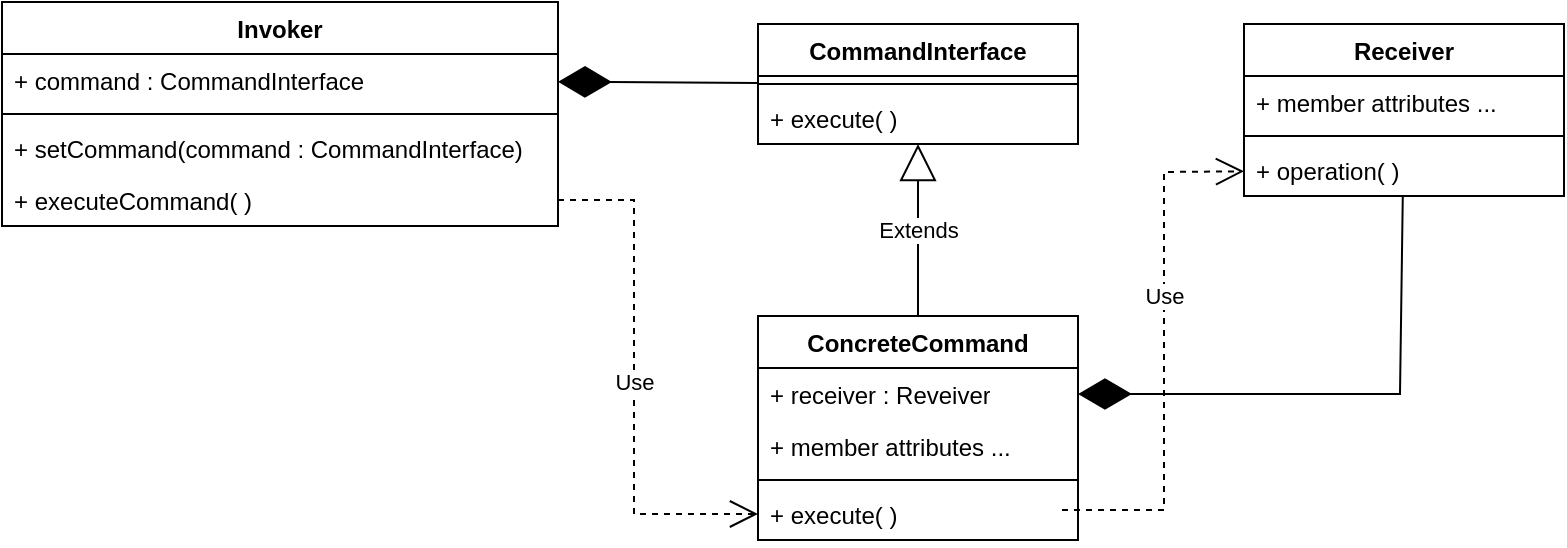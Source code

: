 <mxfile version="26.0.14" pages="3">
  <diagram name="theory" id="9xlonMMerzuQ9ZAtcu91">
    <mxGraphModel dx="1120" dy="387" grid="0" gridSize="10" guides="1" tooltips="1" connect="1" arrows="1" fold="1" page="1" pageScale="1" pageWidth="850" pageHeight="1100" math="0" shadow="0">
      <root>
        <mxCell id="0" />
        <mxCell id="1" parent="0" />
        <mxCell id="SeDuTZWqcgF16KZMtJj3-19" value="CommandInterface" style="swimlane;fontStyle=1;align=center;verticalAlign=top;childLayout=stackLayout;horizontal=1;startSize=26;horizontalStack=0;resizeParent=1;resizeParentMax=0;resizeLast=0;collapsible=1;marginBottom=0;whiteSpace=wrap;html=1;" parent="1" vertex="1">
          <mxGeometry x="421" y="110" width="160" height="60" as="geometry" />
        </mxCell>
        <mxCell id="SeDuTZWqcgF16KZMtJj3-21" value="" style="line;strokeWidth=1;fillColor=none;align=left;verticalAlign=middle;spacingTop=-1;spacingLeft=3;spacingRight=3;rotatable=0;labelPosition=right;points=[];portConstraint=eastwest;strokeColor=inherit;" parent="SeDuTZWqcgF16KZMtJj3-19" vertex="1">
          <mxGeometry y="26" width="160" height="8" as="geometry" />
        </mxCell>
        <mxCell id="SeDuTZWqcgF16KZMtJj3-22" value="+ execute( )&amp;nbsp;" style="text;strokeColor=none;fillColor=none;align=left;verticalAlign=top;spacingLeft=4;spacingRight=4;overflow=hidden;rotatable=0;points=[[0,0.5],[1,0.5]];portConstraint=eastwest;whiteSpace=wrap;html=1;" parent="SeDuTZWqcgF16KZMtJj3-19" vertex="1">
          <mxGeometry y="34" width="160" height="26" as="geometry" />
        </mxCell>
        <mxCell id="SeDuTZWqcgF16KZMtJj3-27" value="ConcreteCommand" style="swimlane;fontStyle=1;align=center;verticalAlign=top;childLayout=stackLayout;horizontal=1;startSize=26;horizontalStack=0;resizeParent=1;resizeParentMax=0;resizeLast=0;collapsible=1;marginBottom=0;whiteSpace=wrap;html=1;" parent="1" vertex="1">
          <mxGeometry x="421" y="256" width="160" height="112" as="geometry" />
        </mxCell>
        <mxCell id="SeDuTZWqcgF16KZMtJj3-28" value="+ receiver : Reveiver" style="text;strokeColor=none;fillColor=none;align=left;verticalAlign=top;spacingLeft=4;spacingRight=4;overflow=hidden;rotatable=0;points=[[0,0.5],[1,0.5]];portConstraint=eastwest;whiteSpace=wrap;html=1;" parent="SeDuTZWqcgF16KZMtJj3-27" vertex="1">
          <mxGeometry y="26" width="160" height="26" as="geometry" />
        </mxCell>
        <mxCell id="SeDuTZWqcgF16KZMtJj3-49" value="+ member attributes ..." style="text;strokeColor=none;fillColor=none;align=left;verticalAlign=top;spacingLeft=4;spacingRight=4;overflow=hidden;rotatable=0;points=[[0,0.5],[1,0.5]];portConstraint=eastwest;whiteSpace=wrap;html=1;" parent="SeDuTZWqcgF16KZMtJj3-27" vertex="1">
          <mxGeometry y="52" width="160" height="26" as="geometry" />
        </mxCell>
        <mxCell id="SeDuTZWqcgF16KZMtJj3-29" value="" style="line;strokeWidth=1;fillColor=none;align=left;verticalAlign=middle;spacingTop=-1;spacingLeft=3;spacingRight=3;rotatable=0;labelPosition=right;points=[];portConstraint=eastwest;strokeColor=inherit;" parent="SeDuTZWqcgF16KZMtJj3-27" vertex="1">
          <mxGeometry y="78" width="160" height="8" as="geometry" />
        </mxCell>
        <mxCell id="SeDuTZWqcgF16KZMtJj3-30" value="+ execute( )&amp;nbsp;" style="text;strokeColor=none;fillColor=none;align=left;verticalAlign=top;spacingLeft=4;spacingRight=4;overflow=hidden;rotatable=0;points=[[0,0.5],[1,0.5]];portConstraint=eastwest;whiteSpace=wrap;html=1;" parent="SeDuTZWqcgF16KZMtJj3-27" vertex="1">
          <mxGeometry y="86" width="160" height="26" as="geometry" />
        </mxCell>
        <mxCell id="SeDuTZWqcgF16KZMtJj3-32" value="Receiver" style="swimlane;fontStyle=1;align=center;verticalAlign=top;childLayout=stackLayout;horizontal=1;startSize=26;horizontalStack=0;resizeParent=1;resizeParentMax=0;resizeLast=0;collapsible=1;marginBottom=0;whiteSpace=wrap;html=1;" parent="1" vertex="1">
          <mxGeometry x="664" y="110" width="160" height="86" as="geometry" />
        </mxCell>
        <mxCell id="SeDuTZWqcgF16KZMtJj3-33" value="+ member attributes ..." style="text;strokeColor=none;fillColor=none;align=left;verticalAlign=top;spacingLeft=4;spacingRight=4;overflow=hidden;rotatable=0;points=[[0,0.5],[1,0.5]];portConstraint=eastwest;whiteSpace=wrap;html=1;" parent="SeDuTZWqcgF16KZMtJj3-32" vertex="1">
          <mxGeometry y="26" width="160" height="26" as="geometry" />
        </mxCell>
        <mxCell id="SeDuTZWqcgF16KZMtJj3-34" value="" style="line;strokeWidth=1;fillColor=none;align=left;verticalAlign=middle;spacingTop=-1;spacingLeft=3;spacingRight=3;rotatable=0;labelPosition=right;points=[];portConstraint=eastwest;strokeColor=inherit;" parent="SeDuTZWqcgF16KZMtJj3-32" vertex="1">
          <mxGeometry y="52" width="160" height="8" as="geometry" />
        </mxCell>
        <mxCell id="SeDuTZWqcgF16KZMtJj3-35" value="+ operation( )&amp;nbsp;" style="text;strokeColor=none;fillColor=none;align=left;verticalAlign=top;spacingLeft=4;spacingRight=4;overflow=hidden;rotatable=0;points=[[0,0.5],[1,0.5]];portConstraint=eastwest;whiteSpace=wrap;html=1;" parent="SeDuTZWqcgF16KZMtJj3-32" vertex="1">
          <mxGeometry y="60" width="160" height="26" as="geometry" />
        </mxCell>
        <mxCell id="SeDuTZWqcgF16KZMtJj3-38" value="" style="endArrow=diamondThin;endFill=1;endSize=24;html=1;rounded=0;" parent="1" source="SeDuTZWqcgF16KZMtJj3-32" target="SeDuTZWqcgF16KZMtJj3-28" edge="1">
          <mxGeometry width="160" relative="1" as="geometry">
            <mxPoint x="795.18" y="273.001" as="sourcePoint" />
            <mxPoint x="609.004" y="363.23" as="targetPoint" />
            <Array as="points">
              <mxPoint x="742" y="295" />
            </Array>
          </mxGeometry>
        </mxCell>
        <mxCell id="SeDuTZWqcgF16KZMtJj3-40" value="Extends" style="endArrow=block;endSize=16;endFill=0;html=1;rounded=0;exitX=0.5;exitY=0;exitDx=0;exitDy=0;" parent="1" source="SeDuTZWqcgF16KZMtJj3-27" target="SeDuTZWqcgF16KZMtJj3-19" edge="1">
          <mxGeometry width="160" relative="1" as="geometry">
            <mxPoint x="310" y="214" as="sourcePoint" />
            <mxPoint x="470" y="214" as="targetPoint" />
          </mxGeometry>
        </mxCell>
        <mxCell id="SeDuTZWqcgF16KZMtJj3-41" value="Invoker" style="swimlane;fontStyle=1;align=center;verticalAlign=top;childLayout=stackLayout;horizontal=1;startSize=26;horizontalStack=0;resizeParent=1;resizeParentMax=0;resizeLast=0;collapsible=1;marginBottom=0;whiteSpace=wrap;html=1;" parent="1" vertex="1">
          <mxGeometry x="43" y="99" width="278" height="112" as="geometry" />
        </mxCell>
        <mxCell id="SeDuTZWqcgF16KZMtJj3-42" value="+ command : CommandInterface" style="text;strokeColor=none;fillColor=none;align=left;verticalAlign=top;spacingLeft=4;spacingRight=4;overflow=hidden;rotatable=0;points=[[0,0.5],[1,0.5]];portConstraint=eastwest;whiteSpace=wrap;html=1;" parent="SeDuTZWqcgF16KZMtJj3-41" vertex="1">
          <mxGeometry y="26" width="278" height="26" as="geometry" />
        </mxCell>
        <mxCell id="SeDuTZWqcgF16KZMtJj3-43" value="" style="line;strokeWidth=1;fillColor=none;align=left;verticalAlign=middle;spacingTop=-1;spacingLeft=3;spacingRight=3;rotatable=0;labelPosition=right;points=[];portConstraint=eastwest;strokeColor=inherit;" parent="SeDuTZWqcgF16KZMtJj3-41" vertex="1">
          <mxGeometry y="52" width="278" height="8" as="geometry" />
        </mxCell>
        <mxCell id="SeDuTZWqcgF16KZMtJj3-44" value="+ setCommand(command : CommandInterface)" style="text;strokeColor=none;fillColor=none;align=left;verticalAlign=top;spacingLeft=4;spacingRight=4;overflow=hidden;rotatable=0;points=[[0,0.5],[1,0.5]];portConstraint=eastwest;whiteSpace=wrap;html=1;" parent="SeDuTZWqcgF16KZMtJj3-41" vertex="1">
          <mxGeometry y="60" width="278" height="26" as="geometry" />
        </mxCell>
        <mxCell id="SeDuTZWqcgF16KZMtJj3-46" value="+ executeCommand( )" style="text;strokeColor=none;fillColor=none;align=left;verticalAlign=top;spacingLeft=4;spacingRight=4;overflow=hidden;rotatable=0;points=[[0,0.5],[1,0.5]];portConstraint=eastwest;whiteSpace=wrap;html=1;" parent="SeDuTZWqcgF16KZMtJj3-41" vertex="1">
          <mxGeometry y="86" width="278" height="26" as="geometry" />
        </mxCell>
        <mxCell id="SeDuTZWqcgF16KZMtJj3-45" value="" style="endArrow=diamondThin;endFill=1;endSize=24;html=1;rounded=0;" parent="1" source="SeDuTZWqcgF16KZMtJj3-19" target="SeDuTZWqcgF16KZMtJj3-42" edge="1">
          <mxGeometry width="160" relative="1" as="geometry">
            <mxPoint x="310" y="214" as="sourcePoint" />
            <mxPoint x="470" y="214" as="targetPoint" />
          </mxGeometry>
        </mxCell>
        <mxCell id="SeDuTZWqcgF16KZMtJj3-47" value="Use" style="endArrow=open;endSize=12;dashed=1;html=1;rounded=0;" parent="1" source="SeDuTZWqcgF16KZMtJj3-46" target="SeDuTZWqcgF16KZMtJj3-30" edge="1">
          <mxGeometry width="160" relative="1" as="geometry">
            <mxPoint x="161" y="307" as="sourcePoint" />
            <mxPoint x="321" y="307" as="targetPoint" />
            <Array as="points">
              <mxPoint x="359" y="198" />
              <mxPoint x="359" y="355" />
            </Array>
          </mxGeometry>
        </mxCell>
        <mxCell id="SeDuTZWqcgF16KZMtJj3-48" value="Use" style="endArrow=open;endSize=12;dashed=1;html=1;rounded=0;" parent="1" target="SeDuTZWqcgF16KZMtJj3-35" edge="1">
          <mxGeometry x="0.215" width="160" relative="1" as="geometry">
            <mxPoint x="573" y="353.0" as="sourcePoint" />
            <mxPoint x="656.0" y="181" as="targetPoint" />
            <Array as="points">
              <mxPoint x="624" y="353" />
              <mxPoint x="624" y="184" />
            </Array>
            <mxPoint as="offset" />
          </mxGeometry>
        </mxCell>
      </root>
    </mxGraphModel>
  </diagram>
  <diagram id="OhjmJgg3vGGZNdYQ4jGp" name="application1">
    <mxGraphModel dx="1120" dy="387" grid="0" gridSize="10" guides="1" tooltips="1" connect="1" arrows="1" fold="1" page="1" pageScale="1" pageWidth="850" pageHeight="1100" math="0" shadow="0">
      <root>
        <mxCell id="0" />
        <mxCell id="1" parent="0" />
        <mxCell id="jmJjQ74NP0icV8HiZ29U-1" value="ICommand" style="swimlane;fontStyle=1;align=center;verticalAlign=top;childLayout=stackLayout;horizontal=1;startSize=26;horizontalStack=0;resizeParent=1;resizeParentMax=0;resizeLast=0;collapsible=1;marginBottom=0;whiteSpace=wrap;html=1;" parent="1" vertex="1">
          <mxGeometry x="421" y="110" width="160" height="60" as="geometry" />
        </mxCell>
        <mxCell id="jmJjQ74NP0icV8HiZ29U-2" value="" style="line;strokeWidth=1;fillColor=none;align=left;verticalAlign=middle;spacingTop=-1;spacingLeft=3;spacingRight=3;rotatable=0;labelPosition=right;points=[];portConstraint=eastwest;strokeColor=inherit;" parent="jmJjQ74NP0icV8HiZ29U-1" vertex="1">
          <mxGeometry y="26" width="160" height="8" as="geometry" />
        </mxCell>
        <mxCell id="jmJjQ74NP0icV8HiZ29U-3" value="+ execute( )&amp;nbsp;" style="text;strokeColor=none;fillColor=none;align=left;verticalAlign=top;spacingLeft=4;spacingRight=4;overflow=hidden;rotatable=0;points=[[0,0.5],[1,0.5]];portConstraint=eastwest;whiteSpace=wrap;html=1;" parent="jmJjQ74NP0icV8HiZ29U-1" vertex="1">
          <mxGeometry y="34" width="160" height="26" as="geometry" />
        </mxCell>
        <mxCell id="jmJjQ74NP0icV8HiZ29U-4" value="SwitchLightOnCommand" style="swimlane;fontStyle=1;align=center;verticalAlign=top;childLayout=stackLayout;horizontal=1;startSize=26;horizontalStack=0;resizeParent=1;resizeParentMax=0;resizeLast=0;collapsible=1;marginBottom=0;whiteSpace=wrap;html=1;" parent="1" vertex="1">
          <mxGeometry x="421" y="256" width="160" height="86" as="geometry" />
        </mxCell>
        <mxCell id="jmJjQ74NP0icV8HiZ29U-5" value="+ light : Light" style="text;strokeColor=none;fillColor=none;align=left;verticalAlign=top;spacingLeft=4;spacingRight=4;overflow=hidden;rotatable=0;points=[[0,0.5],[1,0.5]];portConstraint=eastwest;whiteSpace=wrap;html=1;" parent="jmJjQ74NP0icV8HiZ29U-4" vertex="1">
          <mxGeometry y="26" width="160" height="26" as="geometry" />
        </mxCell>
        <mxCell id="jmJjQ74NP0icV8HiZ29U-7" value="" style="line;strokeWidth=1;fillColor=none;align=left;verticalAlign=middle;spacingTop=-1;spacingLeft=3;spacingRight=3;rotatable=0;labelPosition=right;points=[];portConstraint=eastwest;strokeColor=inherit;" parent="jmJjQ74NP0icV8HiZ29U-4" vertex="1">
          <mxGeometry y="52" width="160" height="8" as="geometry" />
        </mxCell>
        <mxCell id="jmJjQ74NP0icV8HiZ29U-8" value="+ execute( )&amp;nbsp;" style="text;strokeColor=none;fillColor=none;align=left;verticalAlign=top;spacingLeft=4;spacingRight=4;overflow=hidden;rotatable=0;points=[[0,0.5],[1,0.5]];portConstraint=eastwest;whiteSpace=wrap;html=1;" parent="jmJjQ74NP0icV8HiZ29U-4" vertex="1">
          <mxGeometry y="60" width="160" height="26" as="geometry" />
        </mxCell>
        <mxCell id="jmJjQ74NP0icV8HiZ29U-9" value="Light" style="swimlane;fontStyle=1;align=center;verticalAlign=top;childLayout=stackLayout;horizontal=1;startSize=26;horizontalStack=0;resizeParent=1;resizeParentMax=0;resizeLast=0;collapsible=1;marginBottom=0;whiteSpace=wrap;html=1;" parent="1" vertex="1">
          <mxGeometry x="664" y="110" width="160" height="60" as="geometry" />
        </mxCell>
        <mxCell id="jmJjQ74NP0icV8HiZ29U-11" value="" style="line;strokeWidth=1;fillColor=none;align=left;verticalAlign=middle;spacingTop=-1;spacingLeft=3;spacingRight=3;rotatable=0;labelPosition=right;points=[];portConstraint=eastwest;strokeColor=inherit;" parent="jmJjQ74NP0icV8HiZ29U-9" vertex="1">
          <mxGeometry y="26" width="160" height="8" as="geometry" />
        </mxCell>
        <mxCell id="jmJjQ74NP0icV8HiZ29U-12" value="+ switch_on( )" style="text;strokeColor=none;fillColor=none;align=left;verticalAlign=top;spacingLeft=4;spacingRight=4;overflow=hidden;rotatable=0;points=[[0,0.5],[1,0.5]];portConstraint=eastwest;whiteSpace=wrap;html=1;" parent="jmJjQ74NP0icV8HiZ29U-9" vertex="1">
          <mxGeometry y="34" width="160" height="26" as="geometry" />
        </mxCell>
        <mxCell id="jmJjQ74NP0icV8HiZ29U-13" value="" style="endArrow=diamondThin;endFill=1;endSize=24;html=1;rounded=0;" parent="1" source="jmJjQ74NP0icV8HiZ29U-9" target="jmJjQ74NP0icV8HiZ29U-5" edge="1">
          <mxGeometry width="160" relative="1" as="geometry">
            <mxPoint x="795.18" y="273.001" as="sourcePoint" />
            <mxPoint x="609.004" y="363.23" as="targetPoint" />
            <Array as="points">
              <mxPoint x="742" y="295" />
            </Array>
          </mxGeometry>
        </mxCell>
        <mxCell id="jmJjQ74NP0icV8HiZ29U-14" value="Extends" style="endArrow=block;endSize=16;endFill=0;html=1;rounded=0;exitX=0.5;exitY=0;exitDx=0;exitDy=0;" parent="1" source="jmJjQ74NP0icV8HiZ29U-4" target="jmJjQ74NP0icV8HiZ29U-1" edge="1">
          <mxGeometry width="160" relative="1" as="geometry">
            <mxPoint x="310" y="214" as="sourcePoint" />
            <mxPoint x="470" y="214" as="targetPoint" />
          </mxGeometry>
        </mxCell>
        <mxCell id="jmJjQ74NP0icV8HiZ29U-15" value="Remote" style="swimlane;fontStyle=1;align=center;verticalAlign=top;childLayout=stackLayout;horizontal=1;startSize=26;horizontalStack=0;resizeParent=1;resizeParentMax=0;resizeLast=0;collapsible=1;marginBottom=0;whiteSpace=wrap;html=1;" parent="1" vertex="1">
          <mxGeometry x="43" y="99" width="278" height="86" as="geometry" />
        </mxCell>
        <mxCell id="jmJjQ74NP0icV8HiZ29U-16" value="+ button : ICommand" style="text;strokeColor=none;fillColor=none;align=left;verticalAlign=top;spacingLeft=4;spacingRight=4;overflow=hidden;rotatable=0;points=[[0,0.5],[1,0.5]];portConstraint=eastwest;whiteSpace=wrap;html=1;" parent="jmJjQ74NP0icV8HiZ29U-15" vertex="1">
          <mxGeometry y="26" width="278" height="26" as="geometry" />
        </mxCell>
        <mxCell id="jmJjQ74NP0icV8HiZ29U-17" value="" style="line;strokeWidth=1;fillColor=none;align=left;verticalAlign=middle;spacingTop=-1;spacingLeft=3;spacingRight=3;rotatable=0;labelPosition=right;points=[];portConstraint=eastwest;strokeColor=inherit;" parent="jmJjQ74NP0icV8HiZ29U-15" vertex="1">
          <mxGeometry y="52" width="278" height="8" as="geometry" />
        </mxCell>
        <mxCell id="jmJjQ74NP0icV8HiZ29U-19" value="+ execute_button_click( )" style="text;strokeColor=none;fillColor=none;align=left;verticalAlign=top;spacingLeft=4;spacingRight=4;overflow=hidden;rotatable=0;points=[[0,0.5],[1,0.5]];portConstraint=eastwest;whiteSpace=wrap;html=1;" parent="jmJjQ74NP0icV8HiZ29U-15" vertex="1">
          <mxGeometry y="60" width="278" height="26" as="geometry" />
        </mxCell>
        <mxCell id="jmJjQ74NP0icV8HiZ29U-20" value="" style="endArrow=diamondThin;endFill=1;endSize=24;html=1;rounded=0;" parent="1" source="jmJjQ74NP0icV8HiZ29U-1" target="jmJjQ74NP0icV8HiZ29U-16" edge="1">
          <mxGeometry width="160" relative="1" as="geometry">
            <mxPoint x="310" y="214" as="sourcePoint" />
            <mxPoint x="470" y="214" as="targetPoint" />
          </mxGeometry>
        </mxCell>
        <mxCell id="jmJjQ74NP0icV8HiZ29U-21" value="Use" style="endArrow=open;endSize=12;dashed=1;html=1;rounded=0;" parent="1" source="jmJjQ74NP0icV8HiZ29U-19" target="jmJjQ74NP0icV8HiZ29U-8" edge="1">
          <mxGeometry width="160" relative="1" as="geometry">
            <mxPoint x="161" y="307" as="sourcePoint" />
            <mxPoint x="321" y="307" as="targetPoint" />
            <Array as="points">
              <mxPoint x="360" y="173" />
              <mxPoint x="360" y="330" />
            </Array>
          </mxGeometry>
        </mxCell>
        <mxCell id="jmJjQ74NP0icV8HiZ29U-22" value="Use" style="endArrow=open;endSize=12;dashed=1;html=1;rounded=0;exitX=0.986;exitY=0.35;exitDx=0;exitDy=0;exitPerimeter=0;" parent="1" source="jmJjQ74NP0icV8HiZ29U-8" target="jmJjQ74NP0icV8HiZ29U-12" edge="1">
          <mxGeometry x="0.215" width="160" relative="1" as="geometry">
            <mxPoint x="573" y="353.0" as="sourcePoint" />
            <mxPoint x="656.0" y="181" as="targetPoint" />
            <Array as="points">
              <mxPoint x="624" y="325" />
              <mxPoint x="624" y="159" />
            </Array>
            <mxPoint as="offset" />
          </mxGeometry>
        </mxCell>
      </root>
    </mxGraphModel>
  </diagram>
  <diagram name="application2" id="Oc1-2jrBxytQV1o5H0Kj">
    <mxGraphModel dx="1120" dy="387" grid="0" gridSize="10" guides="1" tooltips="1" connect="1" arrows="1" fold="1" page="1" pageScale="1" pageWidth="850" pageHeight="1100" math="0" shadow="0">
      <root>
        <mxCell id="FAGtypEbTSQqBTyY1NUm-0" />
        <mxCell id="FAGtypEbTSQqBTyY1NUm-1" parent="FAGtypEbTSQqBTyY1NUm-0" />
        <mxCell id="FAGtypEbTSQqBTyY1NUm-2" value="ICommand" style="swimlane;fontStyle=1;align=center;verticalAlign=top;childLayout=stackLayout;horizontal=1;startSize=26;horizontalStack=0;resizeParent=1;resizeParentMax=0;resizeLast=0;collapsible=1;marginBottom=0;whiteSpace=wrap;html=1;" parent="FAGtypEbTSQqBTyY1NUm-1" vertex="1">
          <mxGeometry x="421" y="110" width="160" height="86" as="geometry" />
        </mxCell>
        <mxCell id="FAGtypEbTSQqBTyY1NUm-3" value="" style="line;strokeWidth=1;fillColor=none;align=left;verticalAlign=middle;spacingTop=-1;spacingLeft=3;spacingRight=3;rotatable=0;labelPosition=right;points=[];portConstraint=eastwest;strokeColor=inherit;" parent="FAGtypEbTSQqBTyY1NUm-2" vertex="1">
          <mxGeometry y="26" width="160" height="8" as="geometry" />
        </mxCell>
        <mxCell id="FAGtypEbTSQqBTyY1NUm-4" value="+ execute( )&amp;nbsp;" style="text;strokeColor=none;fillColor=none;align=left;verticalAlign=top;spacingLeft=4;spacingRight=4;overflow=hidden;rotatable=0;points=[[0,0.5],[1,0.5]];portConstraint=eastwest;whiteSpace=wrap;html=1;" parent="FAGtypEbTSQqBTyY1NUm-2" vertex="1">
          <mxGeometry y="34" width="160" height="26" as="geometry" />
        </mxCell>
        <mxCell id="wj6Z5i7-GtsSIEOGj9r5-21" value="+ undo( )&amp;nbsp;" style="text;strokeColor=none;fillColor=none;align=left;verticalAlign=top;spacingLeft=4;spacingRight=4;overflow=hidden;rotatable=0;points=[[0,0.5],[1,0.5]];portConstraint=eastwest;whiteSpace=wrap;html=1;" parent="FAGtypEbTSQqBTyY1NUm-2" vertex="1">
          <mxGeometry y="60" width="160" height="26" as="geometry" />
        </mxCell>
        <mxCell id="FAGtypEbTSQqBTyY1NUm-5" value="InsertTextCommand" style="swimlane;fontStyle=1;align=center;verticalAlign=top;childLayout=stackLayout;horizontal=1;startSize=26;horizontalStack=0;resizeParent=1;resizeParentMax=0;resizeLast=0;collapsible=1;marginBottom=0;whiteSpace=wrap;html=1;" parent="FAGtypEbTSQqBTyY1NUm-1" vertex="1">
          <mxGeometry x="281" y="457" width="160" height="138" as="geometry" />
        </mxCell>
        <mxCell id="FAGtypEbTSQqBTyY1NUm-6" value="+ receiver : DisplayBox" style="text;strokeColor=none;fillColor=none;align=left;verticalAlign=top;spacingLeft=4;spacingRight=4;overflow=hidden;rotatable=0;points=[[0,0.5],[1,0.5]];portConstraint=eastwest;whiteSpace=wrap;html=1;" parent="FAGtypEbTSQqBTyY1NUm-5" vertex="1">
          <mxGeometry y="26" width="160" height="26" as="geometry" />
        </mxCell>
        <mxCell id="wj6Z5i7-GtsSIEOGj9r5-8" value="+ text : string" style="text;strokeColor=none;fillColor=none;align=left;verticalAlign=top;spacingLeft=4;spacingRight=4;overflow=hidden;rotatable=0;points=[[0,0.5],[1,0.5]];portConstraint=eastwest;whiteSpace=wrap;html=1;" parent="FAGtypEbTSQqBTyY1NUm-5" vertex="1">
          <mxGeometry y="52" width="160" height="26" as="geometry" />
        </mxCell>
        <mxCell id="FAGtypEbTSQqBTyY1NUm-7" value="" style="line;strokeWidth=1;fillColor=none;align=left;verticalAlign=middle;spacingTop=-1;spacingLeft=3;spacingRight=3;rotatable=0;labelPosition=right;points=[];portConstraint=eastwest;strokeColor=inherit;" parent="FAGtypEbTSQqBTyY1NUm-5" vertex="1">
          <mxGeometry y="78" width="160" height="8" as="geometry" />
        </mxCell>
        <mxCell id="FAGtypEbTSQqBTyY1NUm-8" value="+ execute( )&amp;nbsp;" style="text;strokeColor=none;fillColor=none;align=left;verticalAlign=top;spacingLeft=4;spacingRight=4;overflow=hidden;rotatable=0;points=[[0,0.5],[1,0.5]];portConstraint=eastwest;whiteSpace=wrap;html=1;" parent="FAGtypEbTSQqBTyY1NUm-5" vertex="1">
          <mxGeometry y="86" width="160" height="26" as="geometry" />
        </mxCell>
        <mxCell id="wj6Z5i7-GtsSIEOGj9r5-6" value="+ undo( )" style="text;strokeColor=none;fillColor=none;align=left;verticalAlign=top;spacingLeft=4;spacingRight=4;overflow=hidden;rotatable=0;points=[[0,0.5],[1,0.5]];portConstraint=eastwest;whiteSpace=wrap;html=1;" parent="FAGtypEbTSQqBTyY1NUm-5" vertex="1">
          <mxGeometry y="112" width="160" height="26" as="geometry" />
        </mxCell>
        <mxCell id="FAGtypEbTSQqBTyY1NUm-9" value="DisplayBox" style="swimlane;fontStyle=1;align=center;verticalAlign=top;childLayout=stackLayout;horizontal=1;startSize=26;horizontalStack=0;resizeParent=1;resizeParentMax=0;resizeLast=0;collapsible=1;marginBottom=0;whiteSpace=wrap;html=1;" parent="FAGtypEbTSQqBTyY1NUm-1" vertex="1">
          <mxGeometry x="664" y="110" width="160" height="138" as="geometry" />
        </mxCell>
        <mxCell id="wj6Z5i7-GtsSIEOGj9r5-14" value="+ data : string" style="text;strokeColor=none;fillColor=none;align=left;verticalAlign=top;spacingLeft=4;spacingRight=4;overflow=hidden;rotatable=0;points=[[0,0.5],[1,0.5]];portConstraint=eastwest;whiteSpace=wrap;html=1;" parent="FAGtypEbTSQqBTyY1NUm-9" vertex="1">
          <mxGeometry y="26" width="160" height="26" as="geometry" />
        </mxCell>
        <mxCell id="FAGtypEbTSQqBTyY1NUm-10" value="" style="line;strokeWidth=1;fillColor=none;align=left;verticalAlign=middle;spacingTop=-1;spacingLeft=3;spacingRight=3;rotatable=0;labelPosition=right;points=[];portConstraint=eastwest;strokeColor=inherit;" parent="FAGtypEbTSQqBTyY1NUm-9" vertex="1">
          <mxGeometry y="52" width="160" height="8" as="geometry" />
        </mxCell>
        <mxCell id="FAGtypEbTSQqBTyY1NUm-11" value="+ insert_text(text : string)" style="text;strokeColor=none;fillColor=none;align=left;verticalAlign=top;spacingLeft=4;spacingRight=4;overflow=hidden;rotatable=0;points=[[0,0.5],[1,0.5]];portConstraint=eastwest;whiteSpace=wrap;html=1;" parent="FAGtypEbTSQqBTyY1NUm-9" vertex="1">
          <mxGeometry y="60" width="160" height="26" as="geometry" />
        </mxCell>
        <mxCell id="wj6Z5i7-GtsSIEOGj9r5-15" value="+ erase_text(size : size_t)" style="text;strokeColor=none;fillColor=none;align=left;verticalAlign=top;spacingLeft=4;spacingRight=4;overflow=hidden;rotatable=0;points=[[0,0.5],[1,0.5]];portConstraint=eastwest;whiteSpace=wrap;html=1;" parent="FAGtypEbTSQqBTyY1NUm-9" vertex="1">
          <mxGeometry y="86" width="160" height="26" as="geometry" />
        </mxCell>
        <mxCell id="wj6Z5i7-GtsSIEOGj9r5-16" value="+ display( )" style="text;strokeColor=none;fillColor=none;align=left;verticalAlign=top;spacingLeft=4;spacingRight=4;overflow=hidden;rotatable=0;points=[[0,0.5],[1,0.5]];portConstraint=eastwest;whiteSpace=wrap;html=1;" parent="FAGtypEbTSQqBTyY1NUm-9" vertex="1">
          <mxGeometry y="112" width="160" height="26" as="geometry" />
        </mxCell>
        <mxCell id="FAGtypEbTSQqBTyY1NUm-13" value="Extends" style="endArrow=block;endSize=16;endFill=0;html=1;rounded=0;exitX=0.5;exitY=0;exitDx=0;exitDy=0;" parent="FAGtypEbTSQqBTyY1NUm-1" source="FAGtypEbTSQqBTyY1NUm-5" target="FAGtypEbTSQqBTyY1NUm-2" edge="1">
          <mxGeometry width="160" relative="1" as="geometry">
            <mxPoint x="310" y="214" as="sourcePoint" />
            <mxPoint x="470" y="214" as="targetPoint" />
            <Array as="points" />
          </mxGeometry>
        </mxCell>
        <mxCell id="FAGtypEbTSQqBTyY1NUm-14" value="TextEditor" style="swimlane;fontStyle=1;align=center;verticalAlign=top;childLayout=stackLayout;horizontal=1;startSize=26;horizontalStack=0;resizeParent=1;resizeParentMax=0;resizeLast=0;collapsible=1;marginBottom=0;whiteSpace=wrap;html=1;" parent="FAGtypEbTSQqBTyY1NUm-1" vertex="1">
          <mxGeometry x="43" y="99" width="278" height="190" as="geometry" />
        </mxCell>
        <mxCell id="wj6Z5i7-GtsSIEOGj9r5-10" value="+ undo_stack&amp;nbsp;" style="text;strokeColor=none;fillColor=none;align=left;verticalAlign=top;spacingLeft=4;spacingRight=4;overflow=hidden;rotatable=0;points=[[0,0.5],[1,0.5]];portConstraint=eastwest;whiteSpace=wrap;html=1;" parent="FAGtypEbTSQqBTyY1NUm-14" vertex="1">
          <mxGeometry y="26" width="278" height="26" as="geometry" />
        </mxCell>
        <mxCell id="FAGtypEbTSQqBTyY1NUm-15" value="+ redo_stack&amp;nbsp;" style="text;strokeColor=none;fillColor=none;align=left;verticalAlign=top;spacingLeft=4;spacingRight=4;overflow=hidden;rotatable=0;points=[[0,0.5],[1,0.5]];portConstraint=eastwest;whiteSpace=wrap;html=1;" parent="FAGtypEbTSQqBTyY1NUm-14" vertex="1">
          <mxGeometry y="52" width="278" height="26" as="geometry" />
        </mxCell>
        <mxCell id="FAGtypEbTSQqBTyY1NUm-16" value="" style="line;strokeWidth=1;fillColor=none;align=left;verticalAlign=middle;spacingTop=-1;spacingLeft=3;spacingRight=3;rotatable=0;labelPosition=right;points=[];portConstraint=eastwest;strokeColor=inherit;" parent="FAGtypEbTSQqBTyY1NUm-14" vertex="1">
          <mxGeometry y="78" width="278" height="8" as="geometry" />
        </mxCell>
        <mxCell id="FAGtypEbTSQqBTyY1NUm-17" value="+ execute_insert(cmd : IComand )" style="text;strokeColor=none;fillColor=none;align=left;verticalAlign=top;spacingLeft=4;spacingRight=4;overflow=hidden;rotatable=0;points=[[0,0.5],[1,0.5]];portConstraint=eastwest;whiteSpace=wrap;html=1;" parent="FAGtypEbTSQqBTyY1NUm-14" vertex="1">
          <mxGeometry y="86" width="278" height="26" as="geometry" />
        </mxCell>
        <mxCell id="wj6Z5i7-GtsSIEOGj9r5-13" value="+ execute_erase(cmd : IComand)" style="text;strokeColor=none;fillColor=none;align=left;verticalAlign=top;spacingLeft=4;spacingRight=4;overflow=hidden;rotatable=0;points=[[0,0.5],[1,0.5]];portConstraint=eastwest;whiteSpace=wrap;html=1;" parent="FAGtypEbTSQqBTyY1NUm-14" vertex="1">
          <mxGeometry y="112" width="278" height="26" as="geometry" />
        </mxCell>
        <mxCell id="wj6Z5i7-GtsSIEOGj9r5-11" value="+ execute_undo( )" style="text;strokeColor=none;fillColor=none;align=left;verticalAlign=top;spacingLeft=4;spacingRight=4;overflow=hidden;rotatable=0;points=[[0,0.5],[1,0.5]];portConstraint=eastwest;whiteSpace=wrap;html=1;" parent="FAGtypEbTSQqBTyY1NUm-14" vertex="1">
          <mxGeometry y="138" width="278" height="26" as="geometry" />
        </mxCell>
        <mxCell id="wj6Z5i7-GtsSIEOGj9r5-12" value="+ execute_redo( )" style="text;strokeColor=none;fillColor=none;align=left;verticalAlign=top;spacingLeft=4;spacingRight=4;overflow=hidden;rotatable=0;points=[[0,0.5],[1,0.5]];portConstraint=eastwest;whiteSpace=wrap;html=1;" parent="FAGtypEbTSQqBTyY1NUm-14" vertex="1">
          <mxGeometry y="164" width="278" height="26" as="geometry" />
        </mxCell>
        <mxCell id="wj6Z5i7-GtsSIEOGj9r5-0" value="EraseTextCommand" style="swimlane;fontStyle=1;align=center;verticalAlign=top;childLayout=stackLayout;horizontal=1;startSize=26;horizontalStack=0;resizeParent=1;resizeParentMax=0;resizeLast=0;collapsible=1;marginBottom=0;whiteSpace=wrap;html=1;" parent="FAGtypEbTSQqBTyY1NUm-1" vertex="1">
          <mxGeometry x="547" y="457" width="160" height="138" as="geometry" />
        </mxCell>
        <mxCell id="wj6Z5i7-GtsSIEOGj9r5-1" value="+ receiver : DisplayBox" style="text;strokeColor=none;fillColor=none;align=left;verticalAlign=top;spacingLeft=4;spacingRight=4;overflow=hidden;rotatable=0;points=[[0,0.5],[1,0.5]];portConstraint=eastwest;whiteSpace=wrap;html=1;" parent="wj6Z5i7-GtsSIEOGj9r5-0" vertex="1">
          <mxGeometry y="26" width="160" height="26" as="geometry" />
        </mxCell>
        <mxCell id="wj6Z5i7-GtsSIEOGj9r5-9" value="+ text : string" style="text;strokeColor=none;fillColor=none;align=left;verticalAlign=top;spacingLeft=4;spacingRight=4;overflow=hidden;rotatable=0;points=[[0,0.5],[1,0.5]];portConstraint=eastwest;whiteSpace=wrap;html=1;" parent="wj6Z5i7-GtsSIEOGj9r5-0" vertex="1">
          <mxGeometry y="52" width="160" height="26" as="geometry" />
        </mxCell>
        <mxCell id="wj6Z5i7-GtsSIEOGj9r5-2" value="" style="line;strokeWidth=1;fillColor=none;align=left;verticalAlign=middle;spacingTop=-1;spacingLeft=3;spacingRight=3;rotatable=0;labelPosition=right;points=[];portConstraint=eastwest;strokeColor=inherit;" parent="wj6Z5i7-GtsSIEOGj9r5-0" vertex="1">
          <mxGeometry y="78" width="160" height="8" as="geometry" />
        </mxCell>
        <mxCell id="wj6Z5i7-GtsSIEOGj9r5-3" value="+ execute( )&amp;nbsp;" style="text;strokeColor=none;fillColor=none;align=left;verticalAlign=top;spacingLeft=4;spacingRight=4;overflow=hidden;rotatable=0;points=[[0,0.5],[1,0.5]];portConstraint=eastwest;whiteSpace=wrap;html=1;" parent="wj6Z5i7-GtsSIEOGj9r5-0" vertex="1">
          <mxGeometry y="86" width="160" height="26" as="geometry" />
        </mxCell>
        <mxCell id="wj6Z5i7-GtsSIEOGj9r5-7" value="+ undo( )" style="text;strokeColor=none;fillColor=none;align=left;verticalAlign=top;spacingLeft=4;spacingRight=4;overflow=hidden;rotatable=0;points=[[0,0.5],[1,0.5]];portConstraint=eastwest;whiteSpace=wrap;html=1;" parent="wj6Z5i7-GtsSIEOGj9r5-0" vertex="1">
          <mxGeometry y="112" width="160" height="26" as="geometry" />
        </mxCell>
        <mxCell id="wj6Z5i7-GtsSIEOGj9r5-5" value="Extends" style="endArrow=block;endSize=16;endFill=0;html=1;rounded=0;" parent="FAGtypEbTSQqBTyY1NUm-1" source="wj6Z5i7-GtsSIEOGj9r5-0" target="FAGtypEbTSQqBTyY1NUm-2" edge="1">
          <mxGeometry width="160" relative="1" as="geometry">
            <mxPoint x="592" y="332" as="sourcePoint" />
            <mxPoint x="752" y="332" as="targetPoint" />
          </mxGeometry>
        </mxCell>
        <mxCell id="wj6Z5i7-GtsSIEOGj9r5-17" value="" style="endArrow=diamondThin;endFill=1;endSize=24;html=1;rounded=0;" parent="FAGtypEbTSQqBTyY1NUm-1" source="FAGtypEbTSQqBTyY1NUm-2" target="wj6Z5i7-GtsSIEOGj9r5-10" edge="1">
          <mxGeometry width="160" relative="1" as="geometry">
            <mxPoint x="592" y="332" as="sourcePoint" />
            <mxPoint x="752" y="332" as="targetPoint" />
          </mxGeometry>
        </mxCell>
        <mxCell id="wj6Z5i7-GtsSIEOGj9r5-18" value="" style="endArrow=diamondThin;endFill=1;endSize=24;html=1;rounded=0;" parent="FAGtypEbTSQqBTyY1NUm-1" source="FAGtypEbTSQqBTyY1NUm-9" target="wj6Z5i7-GtsSIEOGj9r5-1" edge="1">
          <mxGeometry width="160" relative="1" as="geometry">
            <mxPoint x="592" y="332" as="sourcePoint" />
            <mxPoint x="752" y="332" as="targetPoint" />
            <Array as="points">
              <mxPoint x="748" y="496" />
            </Array>
          </mxGeometry>
        </mxCell>
        <mxCell id="wj6Z5i7-GtsSIEOGj9r5-19" value="" style="endArrow=diamondThin;endFill=1;endSize=24;html=1;rounded=0;" parent="FAGtypEbTSQqBTyY1NUm-1" source="FAGtypEbTSQqBTyY1NUm-9" target="FAGtypEbTSQqBTyY1NUm-6" edge="1">
          <mxGeometry width="160" relative="1" as="geometry">
            <mxPoint x="592" y="332" as="sourcePoint" />
            <mxPoint x="752" y="332" as="targetPoint" />
            <Array as="points">
              <mxPoint x="493" y="494" />
            </Array>
          </mxGeometry>
        </mxCell>
      </root>
    </mxGraphModel>
  </diagram>
</mxfile>
